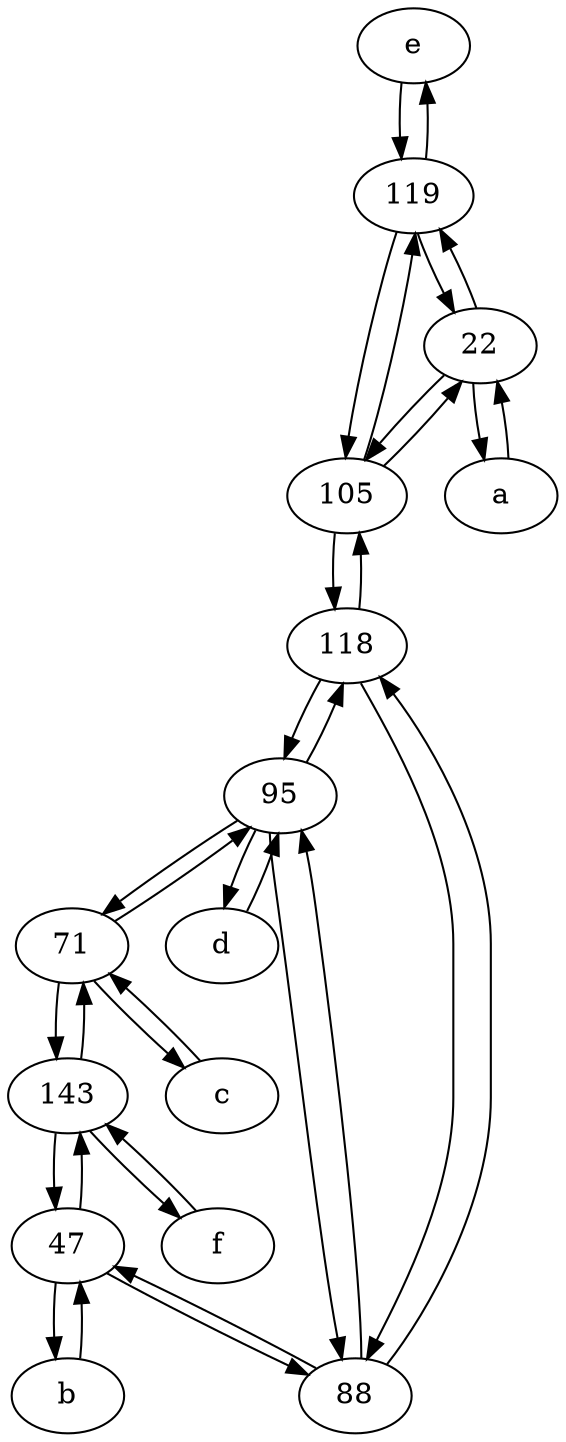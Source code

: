 digraph  {
	e [pos="30,50!"];
	47;
	a [pos="40,10!"];
	95;
	71;
	f [pos="15,45!"];
	105;
	d [pos="20,30!"];
	b [pos="50,20!"];
	22;
	88;
	118;
	143;
	119;
	c [pos="20,10!"];
	c -> 71;
	e -> 119;
	143 -> 47;
	119 -> 22;
	71 -> 143;
	143 -> f;
	105 -> 119;
	47 -> 88;
	a -> 22;
	47 -> b;
	105 -> 118;
	119 -> e;
	22 -> 119;
	95 -> 88;
	118 -> 88;
	95 -> 118;
	118 -> 95;
	b -> 47;
	118 -> 105;
	88 -> 95;
	f -> 143;
	143 -> 71;
	22 -> a;
	22 -> 105;
	88 -> 118;
	119 -> 105;
	88 -> 47;
	105 -> 22;
	95 -> d;
	47 -> 143;
	71 -> c;
	71 -> 95;
	d -> 95;
	95 -> 71;

	}